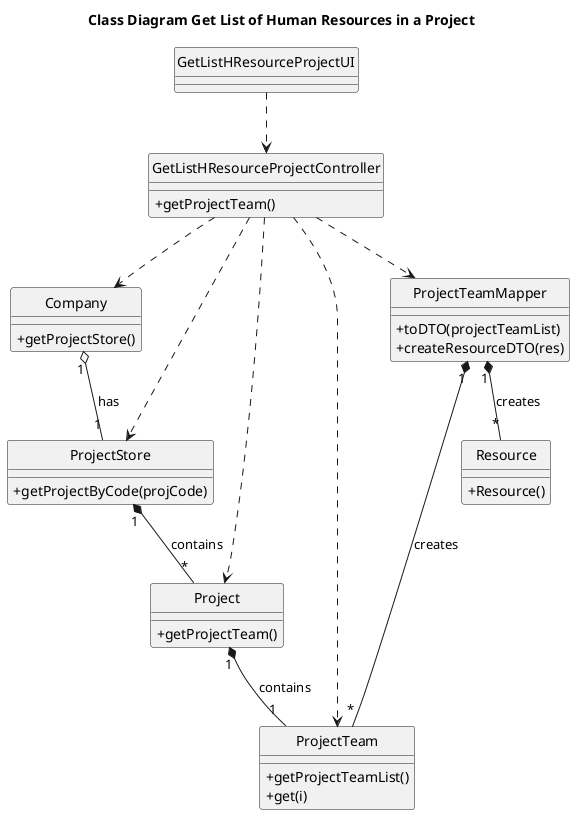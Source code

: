 @startuml
'https://plantuml.com/class-diagram

hide circle
skinparam classAttributeIconSize 0

title Class Diagram Get List of Human Resources in a Project

class GetListHResourceProjectUI {

}

class GetListHResourceProjectController {
    +getProjectTeam()
}

class Company {
    +getProjectStore()
}

class ProjectStore {
    +getProjectByCode(projCode)
}

class Project {
    +getProjectTeam()
}

class ProjectTeam {
    +getProjectTeamList()
    +get(i)
}

class ProjectTeamMapper {
    +toDTO(projectTeamList)
    +createResourceDTO(res)
}

class Resource {
    +Resource()
}

GetListHResourceProjectUI ..> GetListHResourceProjectController

GetListHResourceProjectController ..> ProjectTeam
GetListHResourceProjectController ..> Company
GetListHResourceProjectController ..> ProjectStore
GetListHResourceProjectController ..> Project
GetListHResourceProjectController ..> ProjectTeamMapper


'GetListHResourceProjectController -> Company
Company "1" o-- "1" ProjectStore: has
ProjectStore"1" *-- "*"Project: contains
Project"1" *-- "1"ProjectTeam: contains
ProjectTeamMapper "1" *-- "*"Resource: creates
ProjectTeamMapper "1" *-- "*"ProjectTeam: creates
@enduml